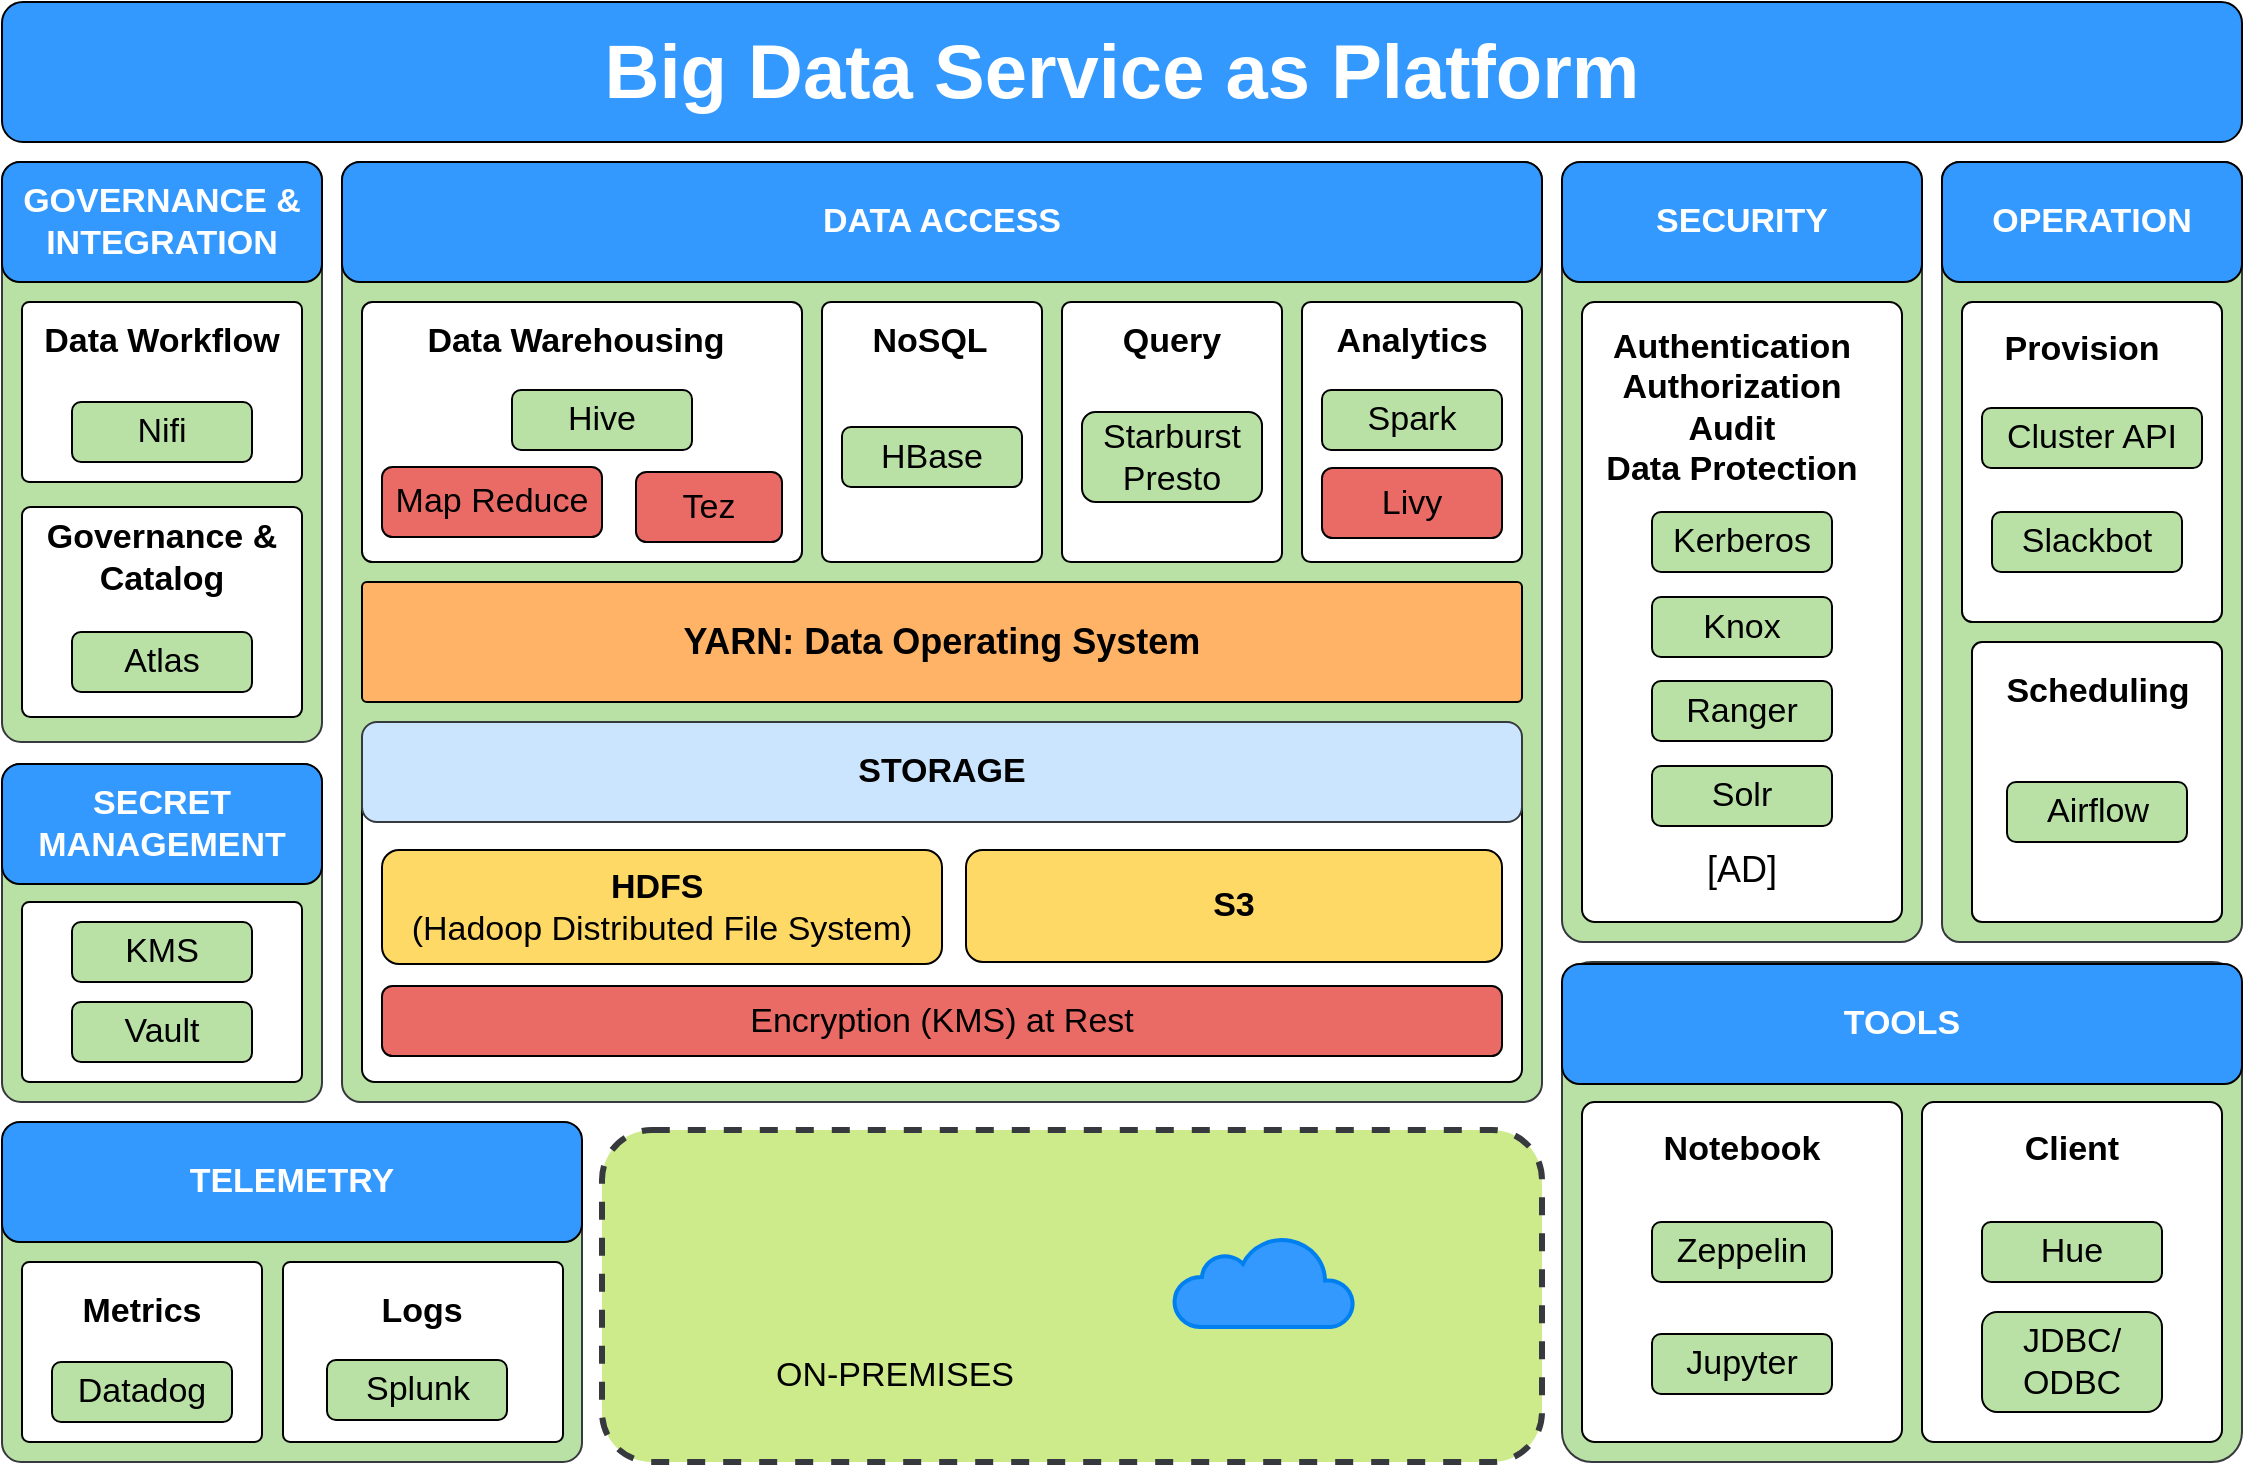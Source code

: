 <mxfile version="10.9.7" type="github"><diagram id="oz0AMK-Wo0Kp9FuQyF8I" name="Page-1"><mxGraphModel dx="1426" dy="1824" grid="1" gridSize="10" guides="1" tooltips="1" connect="1" arrows="1" fold="1" page="1" pageScale="1" pageWidth="1700" pageHeight="1100" math="0" shadow="0"><root><mxCell id="0"/><mxCell id="1" parent="0"/><mxCell id="MuFo9aILZuffb8uhBgA9-143" value="" style="rounded=1;whiteSpace=wrap;html=1;labelBackgroundColor=#67AB9F;fillColor=#B9E0A5;fontSize=15;arcSize=6;strokeColor=#36393d;" vertex="1" parent="1"><mxGeometry x="150" y="-340" width="290" height="160" as="geometry"/></mxCell><mxCell id="MuFo9aILZuffb8uhBgA9-151" value="" style="rounded=1;whiteSpace=wrap;html=1;labelBackgroundColor=none;fillColor=#FFFFFF;fontSize=17;fontColor=#FFFFFF;arcSize=4;" vertex="1" parent="1"><mxGeometry x="290.5" y="-280" width="140" height="90" as="geometry"/></mxCell><mxCell id="MuFo9aILZuffb8uhBgA9-50" value="" style="rounded=1;whiteSpace=wrap;html=1;labelBackgroundColor=#67AB9F;fillColor=#B9E0A5;fontSize=15;arcSize=6;strokeColor=#36393d;" vertex="1" parent="1"><mxGeometry x="150" y="-830" width="160" height="290" as="geometry"/></mxCell><mxCell id="MuFo9aILZuffb8uhBgA9-51" value="GOVERNANCE &amp;amp; INTEGRATION" style="rounded=1;whiteSpace=wrap;html=1;labelBackgroundColor=none;fillColor=#3399FF;fontSize=17;fontColor=#FFFFFF;fontStyle=1" vertex="1" parent="1"><mxGeometry x="150" y="-830" width="160" height="60" as="geometry"/></mxCell><mxCell id="MuFo9aILZuffb8uhBgA9-52" value="" style="rounded=1;whiteSpace=wrap;html=1;labelBackgroundColor=none;fillColor=#FFFFFF;fontSize=17;fontColor=#FFFFFF;arcSize=4;" vertex="1" parent="1"><mxGeometry x="160" y="-760" width="140" height="90" as="geometry"/></mxCell><mxCell id="MuFo9aILZuffb8uhBgA9-53" value="Data Workflow" style="text;html=1;strokeColor=none;fillColor=none;align=center;verticalAlign=middle;whiteSpace=wrap;rounded=0;labelBackgroundColor=none;fontSize=17;fontColor=#000000;fontStyle=1" vertex="1" parent="1"><mxGeometry x="170" y="-750" width="120" height="20" as="geometry"/></mxCell><mxCell id="MuFo9aILZuffb8uhBgA9-54" value="Nifi" style="rounded=1;whiteSpace=wrap;html=1;labelBackgroundColor=none;fillColor=#B9E0A5;fontSize=17;fontColor=#000000;fontStyle=0" vertex="1" parent="1"><mxGeometry x="185" y="-710" width="90" height="30" as="geometry"/></mxCell><mxCell id="MuFo9aILZuffb8uhBgA9-55" value="" style="rounded=1;whiteSpace=wrap;html=1;labelBackgroundColor=none;fillColor=#FFFFFF;fontSize=17;fontColor=#FFFFFF;arcSize=4;" vertex="1" parent="1"><mxGeometry x="160" y="-657.5" width="140" height="105" as="geometry"/></mxCell><mxCell id="MuFo9aILZuffb8uhBgA9-56" value="Governance &amp;amp; Catalog" style="text;html=1;strokeColor=none;fillColor=none;align=center;verticalAlign=middle;whiteSpace=wrap;rounded=0;labelBackgroundColor=none;fontSize=17;fontColor=#000000;fontStyle=1" vertex="1" parent="1"><mxGeometry x="170" y="-642.5" width="120" height="20" as="geometry"/></mxCell><mxCell id="MuFo9aILZuffb8uhBgA9-57" value="Atlas" style="rounded=1;whiteSpace=wrap;html=1;labelBackgroundColor=none;fillColor=#B9E0A5;fontSize=17;fontColor=#000000;fontStyle=0" vertex="1" parent="1"><mxGeometry x="185" y="-595" width="90" height="30" as="geometry"/></mxCell><mxCell id="MuFo9aILZuffb8uhBgA9-58" value="" style="rounded=1;whiteSpace=wrap;html=1;labelBackgroundColor=#67AB9F;fillColor=#B9E0A5;fontSize=15;arcSize=2;strokeColor=#36393d;" vertex="1" parent="1"><mxGeometry x="320" y="-830" width="600" height="470" as="geometry"/></mxCell><mxCell id="MuFo9aILZuffb8uhBgA9-59" value="DATA ACCESS" style="rounded=1;whiteSpace=wrap;html=1;labelBackgroundColor=none;fillColor=#3399FF;fontSize=17;fontColor=#FFFFFF;fontStyle=1" vertex="1" parent="1"><mxGeometry x="320" y="-830" width="600" height="60" as="geometry"/></mxCell><mxCell id="MuFo9aILZuffb8uhBgA9-60" value="" style="rounded=1;whiteSpace=wrap;html=1;labelBackgroundColor=none;fillColor=#FFFFFF;fontSize=17;fontColor=#FFFFFF;arcSize=4;" vertex="1" parent="1"><mxGeometry x="330" y="-760" width="220" height="130" as="geometry"/></mxCell><mxCell id="MuFo9aILZuffb8uhBgA9-61" value="Data Warehousing" style="text;html=1;strokeColor=none;fillColor=none;align=center;verticalAlign=middle;whiteSpace=wrap;rounded=0;labelBackgroundColor=none;fontSize=17;fontColor=#000000;fontStyle=1" vertex="1" parent="1"><mxGeometry x="346.5" y="-750" width="180" height="20" as="geometry"/></mxCell><mxCell id="MuFo9aILZuffb8uhBgA9-62" value="Hive" style="rounded=1;whiteSpace=wrap;html=1;labelBackgroundColor=none;fillColor=#B9E0A5;fontSize=17;fontColor=#000000;fontStyle=0" vertex="1" parent="1"><mxGeometry x="405" y="-716" width="90" height="30" as="geometry"/></mxCell><mxCell id="MuFo9aILZuffb8uhBgA9-63" value="" style="rounded=1;whiteSpace=wrap;html=1;labelBackgroundColor=none;fillColor=#FFFFFF;fontSize=17;fontColor=#FFFFFF;arcSize=4;" vertex="1" parent="1"><mxGeometry x="560" y="-760" width="110" height="130" as="geometry"/></mxCell><mxCell id="MuFo9aILZuffb8uhBgA9-64" value="NoSQL" style="text;html=1;strokeColor=none;fillColor=none;align=center;verticalAlign=middle;whiteSpace=wrap;rounded=0;labelBackgroundColor=none;fontSize=17;fontColor=#000000;fontStyle=1" vertex="1" parent="1"><mxGeometry x="553.5" y="-750" width="120" height="20" as="geometry"/></mxCell><mxCell id="MuFo9aILZuffb8uhBgA9-65" value="HBase" style="rounded=1;whiteSpace=wrap;html=1;labelBackgroundColor=none;fillColor=#B9E0A5;fontSize=17;fontColor=#000000;fontStyle=0" vertex="1" parent="1"><mxGeometry x="570" y="-697.5" width="90" height="30" as="geometry"/></mxCell><mxCell id="MuFo9aILZuffb8uhBgA9-67" value="" style="rounded=1;whiteSpace=wrap;html=1;labelBackgroundColor=none;fillColor=#FFFFFF;fontSize=17;fontColor=#FFFFFF;arcSize=4;" vertex="1" parent="1"><mxGeometry x="680" y="-760" width="110" height="130" as="geometry"/></mxCell><mxCell id="MuFo9aILZuffb8uhBgA9-68" value="Query" style="text;html=1;strokeColor=none;fillColor=none;align=center;verticalAlign=middle;whiteSpace=wrap;rounded=0;labelBackgroundColor=none;fontSize=17;fontColor=#000000;fontStyle=1" vertex="1" parent="1"><mxGeometry x="675" y="-750" width="120" height="20" as="geometry"/></mxCell><mxCell id="MuFo9aILZuffb8uhBgA9-69" value="Starburst Presto" style="rounded=1;whiteSpace=wrap;html=1;labelBackgroundColor=none;fillColor=#B9E0A5;fontSize=17;fontColor=#000000;fontStyle=0" vertex="1" parent="1"><mxGeometry x="690" y="-705" width="90" height="45" as="geometry"/></mxCell><mxCell id="MuFo9aILZuffb8uhBgA9-70" value="" style="rounded=1;whiteSpace=wrap;html=1;labelBackgroundColor=none;fillColor=#FFFFFF;fontSize=17;fontColor=#FFFFFF;arcSize=4;" vertex="1" parent="1"><mxGeometry x="800" y="-760" width="110" height="130" as="geometry"/></mxCell><mxCell id="MuFo9aILZuffb8uhBgA9-71" value="Analytics" style="text;html=1;strokeColor=none;fillColor=none;align=center;verticalAlign=middle;whiteSpace=wrap;rounded=0;labelBackgroundColor=none;fontSize=17;fontColor=#000000;fontStyle=1" vertex="1" parent="1"><mxGeometry x="795" y="-750" width="120" height="20" as="geometry"/></mxCell><mxCell id="MuFo9aILZuffb8uhBgA9-77" value="Tez" style="rounded=1;whiteSpace=wrap;html=1;labelBackgroundColor=none;fillColor=#EA6B66;fontSize=17;fontColor=#000000;" vertex="1" parent="1"><mxGeometry x="467" y="-675" width="73" height="35" as="geometry"/></mxCell><mxCell id="MuFo9aILZuffb8uhBgA9-79" value="Map Reduce" style="rounded=1;whiteSpace=wrap;html=1;labelBackgroundColor=none;fillColor=#EA6B66;fontSize=17;fontColor=#000000;" vertex="1" parent="1"><mxGeometry x="340" y="-677.5" width="110" height="35" as="geometry"/></mxCell><mxCell id="MuFo9aILZuffb8uhBgA9-83" value="YARN: Data Operating System" style="rounded=1;whiteSpace=wrap;html=1;labelBackgroundColor=none;fillColor=#FFB366;fontSize=18;fontColor=#000000;arcSize=4;fontStyle=1" vertex="1" parent="1"><mxGeometry x="330" y="-620" width="580" height="60" as="geometry"/></mxCell><mxCell id="MuFo9aILZuffb8uhBgA9-84" value="" style="rounded=1;whiteSpace=wrap;html=1;labelBackgroundColor=none;fillColor=#FFFFFF;fontSize=17;fontColor=#FFFFFF;arcSize=4;" vertex="1" parent="1"><mxGeometry x="330" y="-529" width="580" height="159" as="geometry"/></mxCell><mxCell id="MuFo9aILZuffb8uhBgA9-86" value="&lt;b&gt;HDFS&lt;/b&gt;&amp;nbsp;&lt;br&gt;(Hadoop Distributed File System)" style="rounded=1;whiteSpace=wrap;html=1;labelBackgroundColor=none;fillColor=#FFD966;fontSize=17;fontColor=#000000;fontStyle=0" vertex="1" parent="1"><mxGeometry x="340" y="-486" width="280" height="57" as="geometry"/></mxCell><mxCell id="MuFo9aILZuffb8uhBgA9-87" value="S3" style="rounded=1;whiteSpace=wrap;html=1;labelBackgroundColor=none;fillColor=#FFD966;fontSize=17;fontColor=#000000;fontStyle=1" vertex="1" parent="1"><mxGeometry x="632" y="-486" width="268" height="56" as="geometry"/></mxCell><mxCell id="MuFo9aILZuffb8uhBgA9-88" value="" style="rounded=1;whiteSpace=wrap;html=1;labelBackgroundColor=#67AB9F;fillColor=#B9E0A5;fontSize=15;arcSize=6;strokeColor=#36393d;" vertex="1" parent="1"><mxGeometry x="930" y="-830" width="180" height="390" as="geometry"/></mxCell><mxCell id="MuFo9aILZuffb8uhBgA9-89" value="SECURITY" style="rounded=1;whiteSpace=wrap;html=1;labelBackgroundColor=none;fillColor=#3399FF;fontSize=17;fontColor=#FFFFFF;fontStyle=1" vertex="1" parent="1"><mxGeometry x="930" y="-830" width="180" height="60" as="geometry"/></mxCell><mxCell id="MuFo9aILZuffb8uhBgA9-90" value="" style="rounded=1;whiteSpace=wrap;html=1;labelBackgroundColor=none;fillColor=#FFFFFF;fontSize=17;fontColor=#FFFFFF;arcSize=4;" vertex="1" parent="1"><mxGeometry x="940" y="-760" width="160" height="310" as="geometry"/></mxCell><mxCell id="MuFo9aILZuffb8uhBgA9-91" value="Authentication&lt;br&gt;Authorization&lt;br&gt;Audit&lt;br&gt;Data Protection" style="text;html=1;strokeColor=none;fillColor=none;align=center;verticalAlign=middle;whiteSpace=wrap;rounded=0;labelBackgroundColor=none;fontSize=17;fontColor=#000000;fontStyle=1" vertex="1" parent="1"><mxGeometry x="950" y="-712" width="130" height="10" as="geometry"/></mxCell><mxCell id="MuFo9aILZuffb8uhBgA9-92" value="Kerberos" style="rounded=1;whiteSpace=wrap;html=1;labelBackgroundColor=none;fillColor=#B9E0A5;fontSize=17;fontColor=#000000;fontStyle=0" vertex="1" parent="1"><mxGeometry x="975" y="-655" width="90" height="30" as="geometry"/></mxCell><mxCell id="MuFo9aILZuffb8uhBgA9-93" value="Knox" style="rounded=1;whiteSpace=wrap;html=1;labelBackgroundColor=none;fillColor=#B9E0A5;fontSize=17;fontColor=#000000;fontStyle=0" vertex="1" parent="1"><mxGeometry x="975" y="-612.5" width="90" height="30" as="geometry"/></mxCell><mxCell id="MuFo9aILZuffb8uhBgA9-94" value="Ranger" style="rounded=1;whiteSpace=wrap;html=1;labelBackgroundColor=none;fillColor=#B9E0A5;fontSize=17;fontColor=#000000;fontStyle=0" vertex="1" parent="1"><mxGeometry x="975" y="-570.5" width="90" height="30" as="geometry"/></mxCell><mxCell id="MuFo9aILZuffb8uhBgA9-95" value="STORAGE" style="rounded=1;whiteSpace=wrap;html=1;labelBackgroundColor=none;fillColor=#cce5ff;fontSize=17;fontStyle=1;strokeColor=#36393d;" vertex="1" parent="1"><mxGeometry x="330" y="-550" width="580" height="50" as="geometry"/></mxCell><mxCell id="MuFo9aILZuffb8uhBgA9-96" value="" style="rounded=1;whiteSpace=wrap;html=1;labelBackgroundColor=#67AB9F;fillColor=#B9E0A5;fontSize=15;arcSize=6;strokeColor=#36393d;" vertex="1" parent="1"><mxGeometry x="1120" y="-830" width="150" height="390" as="geometry"/></mxCell><mxCell id="MuFo9aILZuffb8uhBgA9-97" value="OPERATION" style="rounded=1;whiteSpace=wrap;html=1;labelBackgroundColor=none;fillColor=#3399FF;fontSize=17;fontColor=#FFFFFF;fontStyle=1" vertex="1" parent="1"><mxGeometry x="1120" y="-830" width="150" height="60" as="geometry"/></mxCell><mxCell id="MuFo9aILZuffb8uhBgA9-98" value="" style="rounded=1;whiteSpace=wrap;html=1;labelBackgroundColor=none;fillColor=#FFFFFF;fontSize=17;fontColor=#FFFFFF;arcSize=4;" vertex="1" parent="1"><mxGeometry x="1130" y="-760" width="130" height="160" as="geometry"/></mxCell><mxCell id="MuFo9aILZuffb8uhBgA9-99" value="Provision" style="text;html=1;strokeColor=none;fillColor=none;align=center;verticalAlign=middle;whiteSpace=wrap;rounded=0;labelBackgroundColor=none;fontSize=17;fontColor=#000000;fontStyle=1" vertex="1" parent="1"><mxGeometry x="1130" y="-746" width="120" height="20" as="geometry"/></mxCell><mxCell id="MuFo9aILZuffb8uhBgA9-100" value="Cluster API" style="rounded=1;whiteSpace=wrap;html=1;labelBackgroundColor=none;fillColor=#B9E0A5;fontSize=17;fontColor=#000000;fontStyle=0" vertex="1" parent="1"><mxGeometry x="1140" y="-707" width="110" height="30" as="geometry"/></mxCell><mxCell id="MuFo9aILZuffb8uhBgA9-101" value="Slackbot" style="rounded=1;whiteSpace=wrap;html=1;labelBackgroundColor=none;fillColor=#B9E0A5;fontSize=17;fontColor=#000000;fontStyle=0" vertex="1" parent="1"><mxGeometry x="1145" y="-655" width="95" height="30" as="geometry"/></mxCell><mxCell id="MuFo9aILZuffb8uhBgA9-102" value="" style="rounded=1;whiteSpace=wrap;html=1;labelBackgroundColor=none;fillColor=#FFFFFF;fontSize=17;fontColor=#FFFFFF;arcSize=4;" vertex="1" parent="1"><mxGeometry x="1135" y="-590" width="125" height="140" as="geometry"/></mxCell><mxCell id="MuFo9aILZuffb8uhBgA9-103" value="Scheduling" style="text;html=1;strokeColor=none;fillColor=none;align=center;verticalAlign=middle;whiteSpace=wrap;rounded=0;labelBackgroundColor=none;fontSize=17;fontColor=#000000;fontStyle=1" vertex="1" parent="1"><mxGeometry x="1137.5" y="-575.5" width="120" height="20" as="geometry"/></mxCell><mxCell id="MuFo9aILZuffb8uhBgA9-104" value="Airflow" style="rounded=1;whiteSpace=wrap;html=1;labelBackgroundColor=none;fillColor=#B9E0A5;fontSize=17;fontColor=#000000;fontStyle=0" vertex="1" parent="1"><mxGeometry x="1152.5" y="-520" width="90" height="30" as="geometry"/></mxCell><mxCell id="MuFo9aILZuffb8uhBgA9-105" value="" style="rounded=1;whiteSpace=wrap;html=1;labelBackgroundColor=none;fillColor=#cdeb8b;fontSize=17;dashed=1;strokeWidth=3;strokeColor=#36393d;" vertex="1" parent="1"><mxGeometry x="450" y="-346" width="470" height="166" as="geometry"/></mxCell><mxCell id="MuFo9aILZuffb8uhBgA9-108" value="ON-PREMISES" style="shape=image;html=1;verticalAlign=top;verticalLabelPosition=bottom;labelBackgroundColor=none;imageAspect=0;aspect=fixed;image=https://cdn4.iconfinder.com/data/icons/technology-83/1000/phone_car_app_taxi_hybrid_app_cloud_hybrid-128.png;dashed=1;strokeWidth=3;fillColor=none;fontSize=17;fontColor=#000000;" vertex="1" parent="1"><mxGeometry x="560" y="-312" width="72" height="72" as="geometry"/></mxCell><mxCell id="MuFo9aILZuffb8uhBgA9-111" value="" style="html=1;verticalLabelPosition=bottom;align=center;labelBackgroundColor=#ffffff;verticalAlign=top;strokeWidth=2;strokeColor=#0080F0;fillColor=#3399FF;shadow=0;dashed=0;shape=mxgraph.ios7.icons.cloud;fontSize=17;fontColor=#000000;" vertex="1" parent="1"><mxGeometry x="736" y="-292.5" width="90" height="45" as="geometry"/></mxCell><mxCell id="MuFo9aILZuffb8uhBgA9-118" value="Big Data Service as Platform" style="rounded=1;whiteSpace=wrap;html=1;labelBackgroundColor=none;fillColor=#3399FF;fontSize=38;fontColor=#FFFFFF;fontStyle=1" vertex="1" parent="1"><mxGeometry x="150" y="-910" width="1120" height="70" as="geometry"/></mxCell><mxCell id="MuFo9aILZuffb8uhBgA9-119" value="Solr" style="rounded=1;whiteSpace=wrap;html=1;labelBackgroundColor=none;fillColor=#B9E0A5;fontSize=17;fontColor=#000000;fontStyle=0" vertex="1" parent="1"><mxGeometry x="975" y="-528" width="90" height="30" as="geometry"/></mxCell><mxCell id="MuFo9aILZuffb8uhBgA9-120" value="" style="rounded=1;whiteSpace=wrap;html=1;labelBackgroundColor=#67AB9F;fillColor=#B9E0A5;fontSize=15;arcSize=6;strokeColor=#36393d;" vertex="1" parent="1"><mxGeometry x="150" y="-529" width="160" height="169" as="geometry"/></mxCell><mxCell id="MuFo9aILZuffb8uhBgA9-121" value="SECRET MANAGEMENT" style="rounded=1;whiteSpace=wrap;html=1;labelBackgroundColor=none;fillColor=#3399FF;fontSize=17;fontColor=#FFFFFF;fontStyle=1" vertex="1" parent="1"><mxGeometry x="150" y="-529" width="160" height="60" as="geometry"/></mxCell><mxCell id="MuFo9aILZuffb8uhBgA9-122" value="" style="rounded=1;whiteSpace=wrap;html=1;labelBackgroundColor=none;fillColor=#FFFFFF;fontSize=17;fontColor=#FFFFFF;arcSize=4;" vertex="1" parent="1"><mxGeometry x="160" y="-460" width="140" height="90" as="geometry"/></mxCell><mxCell id="MuFo9aILZuffb8uhBgA9-123" value="KMS" style="rounded=1;whiteSpace=wrap;html=1;labelBackgroundColor=none;fillColor=#B9E0A5;fontSize=17;fontColor=#000000;fontStyle=0" vertex="1" parent="1"><mxGeometry x="185" y="-450" width="90" height="30" as="geometry"/></mxCell><mxCell id="MuFo9aILZuffb8uhBgA9-124" value="Vault" style="rounded=1;whiteSpace=wrap;html=1;labelBackgroundColor=none;fillColor=#B9E0A5;fontSize=17;fontColor=#000000;fontStyle=0" vertex="1" parent="1"><mxGeometry x="185" y="-410" width="90" height="30" as="geometry"/></mxCell><mxCell id="MuFo9aILZuffb8uhBgA9-130" value="" style="rounded=1;whiteSpace=wrap;html=1;labelBackgroundColor=#67AB9F;fillColor=#B9E0A5;fontSize=15;arcSize=6;strokeColor=#36393d;" vertex="1" parent="1"><mxGeometry x="930" y="-430" width="340" height="250" as="geometry"/></mxCell><mxCell id="MuFo9aILZuffb8uhBgA9-131" value="TOOLS" style="rounded=1;whiteSpace=wrap;html=1;labelBackgroundColor=none;fillColor=#3399FF;fontSize=17;fontColor=#FFFFFF;fontStyle=1" vertex="1" parent="1"><mxGeometry x="930" y="-429" width="340" height="60" as="geometry"/></mxCell><mxCell id="MuFo9aILZuffb8uhBgA9-132" value="" style="rounded=1;whiteSpace=wrap;html=1;labelBackgroundColor=none;fillColor=#FFFFFF;fontSize=17;fontColor=#FFFFFF;arcSize=4;" vertex="1" parent="1"><mxGeometry x="940" y="-360" width="160" height="170" as="geometry"/></mxCell><mxCell id="MuFo9aILZuffb8uhBgA9-133" value="Notebook" style="text;html=1;strokeColor=none;fillColor=none;align=center;verticalAlign=middle;whiteSpace=wrap;rounded=0;labelBackgroundColor=none;fontSize=17;fontColor=#000000;fontStyle=1" vertex="1" parent="1"><mxGeometry x="930" y="-346" width="180" height="20" as="geometry"/></mxCell><mxCell id="MuFo9aILZuffb8uhBgA9-134" value="Zeppelin" style="rounded=1;whiteSpace=wrap;html=1;labelBackgroundColor=none;fillColor=#B9E0A5;fontSize=17;fontColor=#000000;fontStyle=0" vertex="1" parent="1"><mxGeometry x="975" y="-300" width="90" height="30" as="geometry"/></mxCell><mxCell id="MuFo9aILZuffb8uhBgA9-135" value="Jupyter" style="rounded=1;whiteSpace=wrap;html=1;labelBackgroundColor=none;fillColor=#B9E0A5;fontSize=17;fontColor=#000000;fontStyle=0" vertex="1" parent="1"><mxGeometry x="975" y="-244" width="90" height="30" as="geometry"/></mxCell><mxCell id="MuFo9aILZuffb8uhBgA9-136" value="" style="rounded=1;whiteSpace=wrap;html=1;labelBackgroundColor=none;fillColor=#FFFFFF;fontSize=17;fontColor=#FFFFFF;arcSize=4;" vertex="1" parent="1"><mxGeometry x="1110" y="-360" width="150" height="170" as="geometry"/></mxCell><mxCell id="MuFo9aILZuffb8uhBgA9-137" value="Client" style="text;html=1;strokeColor=none;fillColor=none;align=center;verticalAlign=middle;whiteSpace=wrap;rounded=0;labelBackgroundColor=none;fontSize=17;fontColor=#000000;fontStyle=1" vertex="1" parent="1"><mxGeometry x="1095" y="-346" width="180" height="20" as="geometry"/></mxCell><mxCell id="MuFo9aILZuffb8uhBgA9-140" value="Hue" style="rounded=1;whiteSpace=wrap;html=1;labelBackgroundColor=none;fillColor=#B9E0A5;fontSize=17;fontColor=#000000;fontStyle=0" vertex="1" parent="1"><mxGeometry x="1140" y="-300" width="90" height="30" as="geometry"/></mxCell><mxCell id="MuFo9aILZuffb8uhBgA9-141" value="JDBC/&lt;br&gt;ODBC" style="rounded=1;whiteSpace=wrap;html=1;labelBackgroundColor=none;fillColor=#B9E0A5;fontSize=17;fontColor=#000000;fontStyle=0" vertex="1" parent="1"><mxGeometry x="1140" y="-255" width="90" height="50" as="geometry"/></mxCell><mxCell id="MuFo9aILZuffb8uhBgA9-142" value="Encryption (KMS) at Rest" style="rounded=1;whiteSpace=wrap;html=1;labelBackgroundColor=none;fillColor=#EA6B66;fontSize=17;fontColor=#000000;" vertex="1" parent="1"><mxGeometry x="340" y="-418" width="560" height="35" as="geometry"/></mxCell><mxCell id="MuFo9aILZuffb8uhBgA9-145" value="TELEMETRY" style="rounded=1;whiteSpace=wrap;html=1;labelBackgroundColor=none;fillColor=#3399FF;fontSize=17;fontColor=#FFFFFF;fontStyle=1" vertex="1" parent="1"><mxGeometry x="150" y="-350" width="290" height="60" as="geometry"/></mxCell><mxCell id="MuFo9aILZuffb8uhBgA9-146" value="" style="rounded=1;whiteSpace=wrap;html=1;labelBackgroundColor=none;fillColor=#FFFFFF;fontSize=17;fontColor=#FFFFFF;arcSize=4;" vertex="1" parent="1"><mxGeometry x="160" y="-280" width="120" height="90" as="geometry"/></mxCell><mxCell id="MuFo9aILZuffb8uhBgA9-147" value="Datadog" style="rounded=1;whiteSpace=wrap;html=1;labelBackgroundColor=none;fillColor=#B9E0A5;fontSize=17;fontColor=#000000;fontStyle=0" vertex="1" parent="1"><mxGeometry x="175" y="-230" width="90" height="30" as="geometry"/></mxCell><mxCell id="MuFo9aILZuffb8uhBgA9-148" value="Splunk" style="rounded=1;whiteSpace=wrap;html=1;labelBackgroundColor=none;fillColor=#B9E0A5;fontSize=17;fontColor=#000000;fontStyle=0" vertex="1" parent="1"><mxGeometry x="312.5" y="-231" width="90" height="30" as="geometry"/></mxCell><mxCell id="MuFo9aILZuffb8uhBgA9-152" value="Metrics" style="text;html=1;strokeColor=none;fillColor=none;align=center;verticalAlign=middle;whiteSpace=wrap;rounded=0;labelBackgroundColor=none;fontSize=17;fontColor=#000000;fontStyle=1" vertex="1" parent="1"><mxGeometry x="160" y="-265" width="120" height="20" as="geometry"/></mxCell><mxCell id="MuFo9aILZuffb8uhBgA9-153" value="Logs" style="text;html=1;strokeColor=none;fillColor=none;align=center;verticalAlign=middle;whiteSpace=wrap;rounded=0;labelBackgroundColor=none;fontSize=17;fontColor=#000000;fontStyle=1" vertex="1" parent="1"><mxGeometry x="300" y="-265" width="120" height="20" as="geometry"/></mxCell><mxCell id="MuFo9aILZuffb8uhBgA9-154" value="Livy" style="rounded=1;whiteSpace=wrap;html=1;labelBackgroundColor=none;fillColor=#EA6B66;fontSize=17;fontColor=#000000;" vertex="1" parent="1"><mxGeometry x="810" y="-677" width="90" height="35" as="geometry"/></mxCell><mxCell id="MuFo9aILZuffb8uhBgA9-155" value="Spark" style="rounded=1;whiteSpace=wrap;html=1;labelBackgroundColor=none;fillColor=#B9E0A5;fontSize=17;fontColor=#000000;fontStyle=0" vertex="1" parent="1"><mxGeometry x="810" y="-716" width="90" height="30" as="geometry"/></mxCell><mxCell id="MuFo9aILZuffb8uhBgA9-157" value="[AD]" style="text;html=1;strokeColor=none;fillColor=none;align=center;verticalAlign=middle;whiteSpace=wrap;rounded=0;dashed=1;labelBackgroundColor=none;fontSize=18;fontColor=#000000;" vertex="1" parent="1"><mxGeometry x="950" y="-486" width="140" height="20" as="geometry"/></mxCell></root></mxGraphModel></diagram></mxfile>